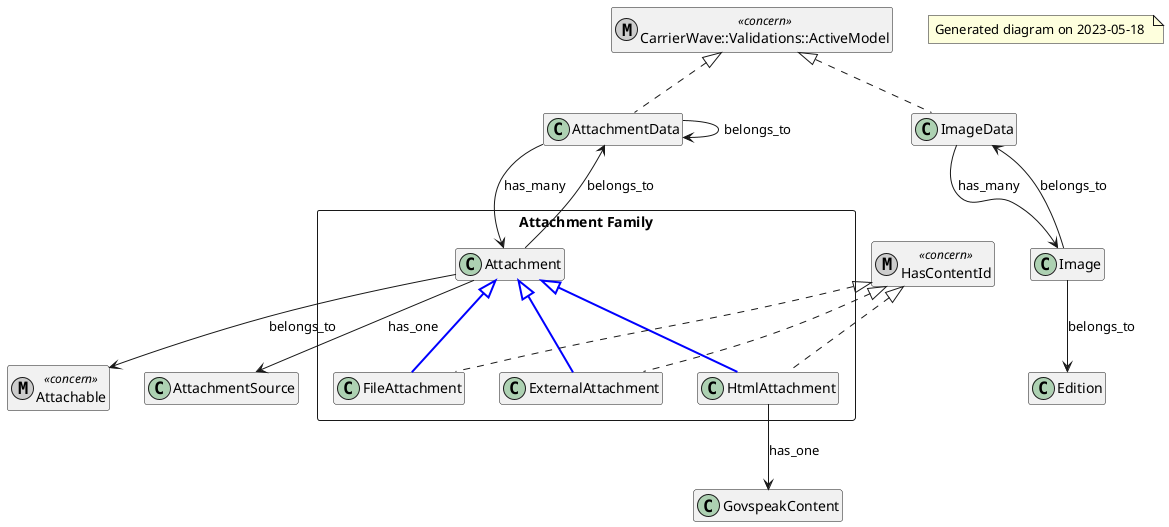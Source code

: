 @startuml
allowmixing
hide empty members

note "Generated diagram on 2023-05-18 " as Note1

' Generated for classes Attachment,AttachmentData,Image,ImageData
' Options: {:show_associations=>true, :show_concerns=>true, :extra_classes=>true}

rectangle "Attachment Family" {
class Attachment
class HtmlAttachment
class FileAttachment
class ExternalAttachment
}
class AttachmentData
class Image
class ImageData
metaclass HasContentId <<concern>>
metaclass Attachable <<concern>>
class AttachmentSource
class GovspeakContent
metaclass CarrierWave::Validations::ActiveModel <<concern>>
class Edition
Attachment <|-- HtmlAttachment #line:blue;line.bold
Attachment <|-- FileAttachment #line:blue;line.bold
Attachment <|-- ExternalAttachment #line:blue;line.bold
HtmlAttachment .u.|> HasContentId
FileAttachment .u.|> HasContentId
ExternalAttachment .u.|> HasContentId
AttachmentData .u.|> CarrierWave::Validations::ActiveModel
ImageData .u.|> CarrierWave::Validations::ActiveModel
Attachment --> Attachable : "belongs_to"
Attachment --> AttachmentSource : "has_one"
Attachment --> AttachmentData : "belongs_to"
HtmlAttachment --> GovspeakContent : "has_one"
AttachmentData --> Attachment : "has_many"
AttachmentData --> AttachmentData : "belongs_to"
Image --> ImageData : "belongs_to"
Image --> Edition : "belongs_to"
ImageData --> Image : "has_many"
@enduml